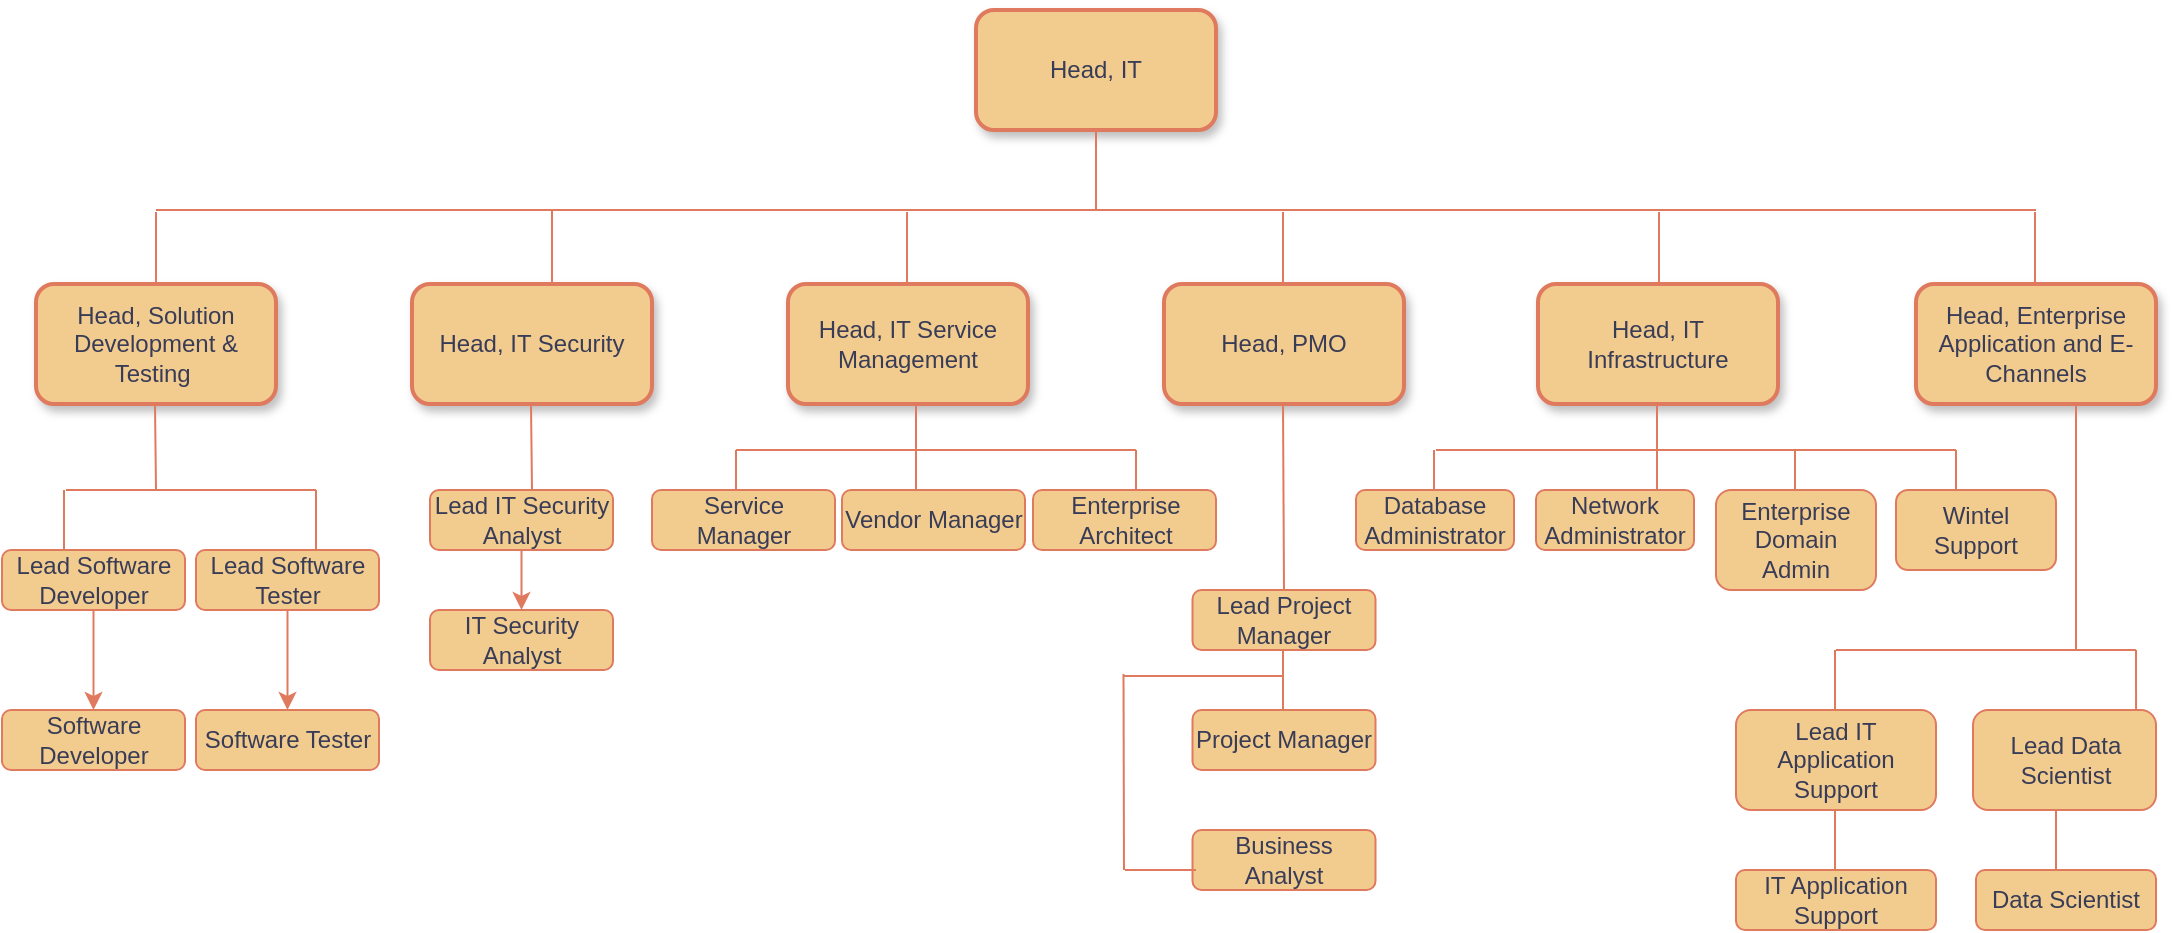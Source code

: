 <mxfile version="23.0.1" type="github">
  <diagram name="Page-1" id="19d8dcba-68ad-dc05-1034-9cf7b2a963f6">
    <mxGraphModel dx="1434" dy="780" grid="0" gridSize="10" guides="1" tooltips="1" connect="1" arrows="1" fold="1" page="1" pageScale="1" pageWidth="1100" pageHeight="850" background="none" math="0" shadow="0">
      <root>
        <mxCell id="0" />
        <mxCell id="1" parent="0" />
        <mxCell id="uepafkn3aEIsYCHWRTWA-61" value="Lead Software Developer" style="rounded=1;whiteSpace=wrap;html=1;labelBackgroundColor=none;fillColor=#F2CC8F;strokeColor=#E07A5F;fontColor=#393C56;" vertex="1" parent="1">
          <mxGeometry x="3" y="310" width="91.5" height="30" as="geometry" />
        </mxCell>
        <mxCell id="uepafkn3aEIsYCHWRTWA-66" value="Software Developer" style="rounded=1;whiteSpace=wrap;html=1;labelBackgroundColor=none;fillColor=#F2CC8F;strokeColor=#E07A5F;fontColor=#393C56;" vertex="1" parent="1">
          <mxGeometry x="3" y="390" width="91.5" height="30" as="geometry" />
        </mxCell>
        <mxCell id="uepafkn3aEIsYCHWRTWA-108" value="" style="group" vertex="1" connectable="0" parent="1">
          <mxGeometry x="20" y="40" width="1060" height="460" as="geometry" />
        </mxCell>
        <mxCell id="uepafkn3aEIsYCHWRTWA-1" value="Head, IT" style="rounded=1;whiteSpace=wrap;html=1;strokeWidth=2;perimeterSpacing=0;glass=0;shadow=1;labelBackgroundColor=none;fillColor=#F2CC8F;strokeColor=#E07A5F;fontColor=#393C56;" vertex="1" parent="uepafkn3aEIsYCHWRTWA-108">
          <mxGeometry x="470" width="120" height="60" as="geometry" />
        </mxCell>
        <mxCell id="uepafkn3aEIsYCHWRTWA-2" value="Head, Solution Development &amp;amp; Testing&amp;nbsp;" style="rounded=1;whiteSpace=wrap;html=1;strokeWidth=2;perimeterSpacing=0;glass=0;shadow=1;labelBackgroundColor=none;fillColor=#F2CC8F;strokeColor=#E07A5F;fontColor=#393C56;" vertex="1" parent="uepafkn3aEIsYCHWRTWA-108">
          <mxGeometry y="137" width="120" height="60" as="geometry" />
        </mxCell>
        <mxCell id="uepafkn3aEIsYCHWRTWA-3" value="Head, IT Security" style="rounded=1;whiteSpace=wrap;html=1;strokeWidth=2;perimeterSpacing=0;glass=0;shadow=1;labelBackgroundColor=none;fillColor=#F2CC8F;strokeColor=#E07A5F;fontColor=#393C56;" vertex="1" parent="uepafkn3aEIsYCHWRTWA-108">
          <mxGeometry x="188" y="137" width="120" height="60" as="geometry" />
        </mxCell>
        <mxCell id="uepafkn3aEIsYCHWRTWA-4" value="Head, IT Service Management" style="rounded=1;whiteSpace=wrap;html=1;strokeWidth=2;perimeterSpacing=0;glass=0;shadow=1;labelBackgroundColor=none;fillColor=#F2CC8F;strokeColor=#E07A5F;fontColor=#393C56;" vertex="1" parent="uepafkn3aEIsYCHWRTWA-108">
          <mxGeometry x="376" y="137" width="120" height="60" as="geometry" />
        </mxCell>
        <mxCell id="uepafkn3aEIsYCHWRTWA-5" value="Head, PMO" style="rounded=1;whiteSpace=wrap;html=1;strokeWidth=2;perimeterSpacing=0;glass=0;shadow=1;labelBackgroundColor=none;fillColor=#F2CC8F;strokeColor=#E07A5F;fontColor=#393C56;" vertex="1" parent="uepafkn3aEIsYCHWRTWA-108">
          <mxGeometry x="564" y="137" width="120" height="60" as="geometry" />
        </mxCell>
        <mxCell id="uepafkn3aEIsYCHWRTWA-6" value="Head, IT Infrastructure" style="rounded=1;whiteSpace=wrap;html=1;strokeWidth=2;perimeterSpacing=0;glass=0;shadow=1;labelBackgroundColor=none;fillColor=#F2CC8F;strokeColor=#E07A5F;fontColor=#393C56;" vertex="1" parent="uepafkn3aEIsYCHWRTWA-108">
          <mxGeometry x="751" y="137" width="120" height="60" as="geometry" />
        </mxCell>
        <mxCell id="uepafkn3aEIsYCHWRTWA-7" value="Head, Enterprise Application and E-Channels" style="rounded=1;whiteSpace=wrap;html=1;strokeWidth=2;perimeterSpacing=0;glass=0;shadow=1;labelBackgroundColor=none;fillColor=#F2CC8F;strokeColor=#E07A5F;fontColor=#393C56;" vertex="1" parent="uepafkn3aEIsYCHWRTWA-108">
          <mxGeometry x="940" y="137" width="120" height="60" as="geometry" />
        </mxCell>
        <mxCell id="uepafkn3aEIsYCHWRTWA-11" value="" style="endArrow=none;html=1;rounded=1;entryX=0.5;entryY=1;entryDx=0;entryDy=0;labelBackgroundColor=none;strokeColor=#E07A5F;fontColor=default;" edge="1" parent="uepafkn3aEIsYCHWRTWA-108" target="uepafkn3aEIsYCHWRTWA-1">
          <mxGeometry width="50" height="50" relative="1" as="geometry">
            <mxPoint x="530" y="100" as="sourcePoint" />
            <mxPoint x="460" y="240" as="targetPoint" />
          </mxGeometry>
        </mxCell>
        <mxCell id="uepafkn3aEIsYCHWRTWA-12" value="" style="endArrow=none;html=1;rounded=1;labelBackgroundColor=none;strokeColor=#E07A5F;fontColor=default;" edge="1" parent="uepafkn3aEIsYCHWRTWA-108">
          <mxGeometry width="50" height="50" relative="1" as="geometry">
            <mxPoint x="258" y="136" as="sourcePoint" />
            <mxPoint x="258" y="100" as="targetPoint" />
          </mxGeometry>
        </mxCell>
        <mxCell id="uepafkn3aEIsYCHWRTWA-13" value="" style="endArrow=none;html=1;rounded=1;labelBackgroundColor=none;strokeColor=#E07A5F;fontColor=default;" edge="1" parent="uepafkn3aEIsYCHWRTWA-108">
          <mxGeometry width="50" height="50" relative="1" as="geometry">
            <mxPoint x="435.5" y="137" as="sourcePoint" />
            <mxPoint x="435.5" y="101" as="targetPoint" />
          </mxGeometry>
        </mxCell>
        <mxCell id="uepafkn3aEIsYCHWRTWA-14" value="" style="endArrow=none;html=1;rounded=1;labelBackgroundColor=none;strokeColor=#E07A5F;fontColor=default;" edge="1" parent="uepafkn3aEIsYCHWRTWA-108">
          <mxGeometry width="50" height="50" relative="1" as="geometry">
            <mxPoint x="623.5" y="137" as="sourcePoint" />
            <mxPoint x="623.5" y="101" as="targetPoint" />
          </mxGeometry>
        </mxCell>
        <mxCell id="uepafkn3aEIsYCHWRTWA-15" value="" style="endArrow=none;html=1;rounded=1;labelBackgroundColor=none;strokeColor=#E07A5F;fontColor=default;" edge="1" parent="uepafkn3aEIsYCHWRTWA-108">
          <mxGeometry width="50" height="50" relative="1" as="geometry">
            <mxPoint x="811.5" y="137" as="sourcePoint" />
            <mxPoint x="811.5" y="101" as="targetPoint" />
          </mxGeometry>
        </mxCell>
        <mxCell id="uepafkn3aEIsYCHWRTWA-16" value="" style="endArrow=none;html=1;rounded=1;labelBackgroundColor=none;strokeColor=#E07A5F;fontColor=default;" edge="1" parent="uepafkn3aEIsYCHWRTWA-108">
          <mxGeometry width="50" height="50" relative="1" as="geometry">
            <mxPoint x="60" y="100" as="sourcePoint" />
            <mxPoint x="1000" y="100" as="targetPoint" />
          </mxGeometry>
        </mxCell>
        <mxCell id="uepafkn3aEIsYCHWRTWA-17" value="" style="endArrow=none;html=1;rounded=1;labelBackgroundColor=none;strokeColor=#E07A5F;fontColor=default;" edge="1" parent="uepafkn3aEIsYCHWRTWA-108">
          <mxGeometry width="50" height="50" relative="1" as="geometry">
            <mxPoint x="999.5" y="137" as="sourcePoint" />
            <mxPoint x="999.5" y="101" as="targetPoint" />
          </mxGeometry>
        </mxCell>
        <mxCell id="uepafkn3aEIsYCHWRTWA-18" value="" style="endArrow=none;html=1;rounded=1;labelBackgroundColor=none;strokeColor=#E07A5F;fontColor=default;" edge="1" parent="uepafkn3aEIsYCHWRTWA-108">
          <mxGeometry width="50" height="50" relative="1" as="geometry">
            <mxPoint x="60" y="137" as="sourcePoint" />
            <mxPoint x="60" y="101" as="targetPoint" />
          </mxGeometry>
        </mxCell>
        <mxCell id="uepafkn3aEIsYCHWRTWA-19" value="" style="endArrow=none;html=1;rounded=1;labelBackgroundColor=none;strokeColor=#E07A5F;fontColor=default;" edge="1" parent="uepafkn3aEIsYCHWRTWA-108">
          <mxGeometry width="50" height="50" relative="1" as="geometry">
            <mxPoint x="60" y="240" as="sourcePoint" />
            <mxPoint x="59.5" y="197" as="targetPoint" />
          </mxGeometry>
        </mxCell>
        <mxCell id="uepafkn3aEIsYCHWRTWA-20" value="" style="endArrow=none;html=1;rounded=1;labelBackgroundColor=none;strokeColor=#E07A5F;fontColor=default;" edge="1" parent="uepafkn3aEIsYCHWRTWA-108">
          <mxGeometry width="50" height="50" relative="1" as="geometry">
            <mxPoint x="15" y="240" as="sourcePoint" />
            <mxPoint x="140" y="240" as="targetPoint" />
          </mxGeometry>
        </mxCell>
        <mxCell id="uepafkn3aEIsYCHWRTWA-22" value="" style="endArrow=none;html=1;rounded=1;labelBackgroundColor=none;strokeColor=#E07A5F;fontColor=default;" edge="1" parent="uepafkn3aEIsYCHWRTWA-108">
          <mxGeometry width="50" height="50" relative="1" as="geometry">
            <mxPoint x="248" y="240" as="sourcePoint" />
            <mxPoint x="247.5" y="197" as="targetPoint" />
          </mxGeometry>
        </mxCell>
        <mxCell id="uepafkn3aEIsYCHWRTWA-30" value="" style="endArrow=none;html=1;rounded=1;labelBackgroundColor=none;strokeColor=#E07A5F;fontColor=default;" edge="1" parent="uepafkn3aEIsYCHWRTWA-108">
          <mxGeometry width="50" height="50" relative="1" as="geometry">
            <mxPoint x="624" y="290" as="sourcePoint" />
            <mxPoint x="623.5" y="197" as="targetPoint" />
          </mxGeometry>
        </mxCell>
        <mxCell id="uepafkn3aEIsYCHWRTWA-34" value="Database Administrator" style="rounded=1;whiteSpace=wrap;html=1;labelBackgroundColor=none;fillColor=#F2CC8F;strokeColor=#E07A5F;fontColor=#393C56;" vertex="1" parent="uepafkn3aEIsYCHWRTWA-108">
          <mxGeometry x="660" y="240" width="79" height="30" as="geometry" />
        </mxCell>
        <mxCell id="uepafkn3aEIsYCHWRTWA-42" value="Network Administrator" style="rounded=1;whiteSpace=wrap;html=1;labelBackgroundColor=none;fillColor=#F2CC8F;strokeColor=#E07A5F;fontColor=#393C56;" vertex="1" parent="uepafkn3aEIsYCHWRTWA-108">
          <mxGeometry x="750" y="240" width="79" height="30" as="geometry" />
        </mxCell>
        <mxCell id="uepafkn3aEIsYCHWRTWA-46" value="Enterprise Domain Admin" style="rounded=1;whiteSpace=wrap;html=1;labelBackgroundColor=none;fillColor=#F2CC8F;strokeColor=#E07A5F;fontColor=#393C56;" vertex="1" parent="uepafkn3aEIsYCHWRTWA-108">
          <mxGeometry x="840" y="240" width="80" height="50" as="geometry" />
        </mxCell>
        <mxCell id="uepafkn3aEIsYCHWRTWA-48" value="Wintel Support" style="rounded=1;whiteSpace=wrap;html=1;labelBackgroundColor=none;fillColor=#F2CC8F;strokeColor=#E07A5F;fontColor=#393C56;" vertex="1" parent="uepafkn3aEIsYCHWRTWA-108">
          <mxGeometry x="930" y="240" width="80" height="40" as="geometry" />
        </mxCell>
        <mxCell id="uepafkn3aEIsYCHWRTWA-50" value="Lead IT Security Analyst" style="rounded=1;whiteSpace=wrap;html=1;labelBackgroundColor=none;fillColor=#F2CC8F;strokeColor=#E07A5F;fontColor=#393C56;" vertex="1" parent="uepafkn3aEIsYCHWRTWA-108">
          <mxGeometry x="197" y="240" width="91.5" height="30" as="geometry" />
        </mxCell>
        <mxCell id="uepafkn3aEIsYCHWRTWA-51" value="IT Security Analyst" style="rounded=1;whiteSpace=wrap;html=1;labelBackgroundColor=none;fillColor=#F2CC8F;strokeColor=#E07A5F;fontColor=#393C56;" vertex="1" parent="uepafkn3aEIsYCHWRTWA-108">
          <mxGeometry x="197" y="300" width="91.5" height="30" as="geometry" />
        </mxCell>
        <mxCell id="uepafkn3aEIsYCHWRTWA-77" value="" style="edgeStyle=orthogonalEdgeStyle;rounded=1;orthogonalLoop=1;jettySize=auto;html=1;labelBackgroundColor=none;strokeColor=#E07A5F;fontColor=default;" edge="1" parent="uepafkn3aEIsYCHWRTWA-108" source="uepafkn3aEIsYCHWRTWA-50" target="uepafkn3aEIsYCHWRTWA-51">
          <mxGeometry relative="1" as="geometry" />
        </mxCell>
        <mxCell id="uepafkn3aEIsYCHWRTWA-53" value="Service Manager" style="rounded=1;whiteSpace=wrap;html=1;labelBackgroundColor=none;fillColor=#F2CC8F;strokeColor=#E07A5F;fontColor=#393C56;" vertex="1" parent="uepafkn3aEIsYCHWRTWA-108">
          <mxGeometry x="308" y="240" width="91.5" height="30" as="geometry" />
        </mxCell>
        <mxCell id="uepafkn3aEIsYCHWRTWA-55" value="Vendor Manager" style="rounded=1;whiteSpace=wrap;html=1;labelBackgroundColor=none;fillColor=#F2CC8F;strokeColor=#E07A5F;fontColor=#393C56;" vertex="1" parent="uepafkn3aEIsYCHWRTWA-108">
          <mxGeometry x="403" y="240" width="91.5" height="30" as="geometry" />
        </mxCell>
        <mxCell id="uepafkn3aEIsYCHWRTWA-58" value="Enterprise Architect" style="rounded=1;whiteSpace=wrap;html=1;labelBackgroundColor=none;fillColor=#F2CC8F;strokeColor=#E07A5F;fontColor=#393C56;" vertex="1" parent="uepafkn3aEIsYCHWRTWA-108">
          <mxGeometry x="498.5" y="240" width="91.5" height="30" as="geometry" />
        </mxCell>
        <mxCell id="uepafkn3aEIsYCHWRTWA-67" value="" style="edgeStyle=orthogonalEdgeStyle;rounded=1;orthogonalLoop=1;jettySize=auto;html=1;labelBackgroundColor=none;strokeColor=#E07A5F;fontColor=default;" edge="1" parent="uepafkn3aEIsYCHWRTWA-108" source="uepafkn3aEIsYCHWRTWA-61" target="uepafkn3aEIsYCHWRTWA-66">
          <mxGeometry relative="1" as="geometry" />
        </mxCell>
        <mxCell id="uepafkn3aEIsYCHWRTWA-62" value="Lead Software Tester" style="rounded=1;whiteSpace=wrap;html=1;labelBackgroundColor=none;fillColor=#F2CC8F;strokeColor=#E07A5F;fontColor=#393C56;" vertex="1" parent="uepafkn3aEIsYCHWRTWA-108">
          <mxGeometry x="80" y="270" width="91.5" height="30" as="geometry" />
        </mxCell>
        <mxCell id="uepafkn3aEIsYCHWRTWA-64" value="Software Tester" style="rounded=1;whiteSpace=wrap;html=1;labelBackgroundColor=none;fillColor=#F2CC8F;strokeColor=#E07A5F;fontColor=#393C56;" vertex="1" parent="uepafkn3aEIsYCHWRTWA-108">
          <mxGeometry x="80" y="350" width="91.5" height="30" as="geometry" />
        </mxCell>
        <mxCell id="uepafkn3aEIsYCHWRTWA-65" value="" style="edgeStyle=orthogonalEdgeStyle;rounded=1;orthogonalLoop=1;jettySize=auto;html=1;labelBackgroundColor=none;strokeColor=#E07A5F;fontColor=default;" edge="1" parent="uepafkn3aEIsYCHWRTWA-108" source="uepafkn3aEIsYCHWRTWA-62" target="uepafkn3aEIsYCHWRTWA-64">
          <mxGeometry relative="1" as="geometry" />
        </mxCell>
        <mxCell id="uepafkn3aEIsYCHWRTWA-68" value="" style="endArrow=none;html=1;rounded=1;labelBackgroundColor=none;strokeColor=#E07A5F;fontColor=default;" edge="1" parent="uepafkn3aEIsYCHWRTWA-108">
          <mxGeometry width="50" height="50" relative="1" as="geometry">
            <mxPoint x="140" y="270" as="sourcePoint" />
            <mxPoint x="140" y="240" as="targetPoint" />
          </mxGeometry>
        </mxCell>
        <mxCell id="uepafkn3aEIsYCHWRTWA-69" value="" style="endArrow=none;html=1;rounded=1;labelBackgroundColor=none;strokeColor=#E07A5F;fontColor=default;" edge="1" parent="uepafkn3aEIsYCHWRTWA-108">
          <mxGeometry width="50" height="50" relative="1" as="geometry">
            <mxPoint x="14" y="270" as="sourcePoint" />
            <mxPoint x="14" y="240" as="targetPoint" />
          </mxGeometry>
        </mxCell>
        <mxCell id="uepafkn3aEIsYCHWRTWA-70" value="" style="endArrow=none;html=1;rounded=1;labelBackgroundColor=none;strokeColor=#E07A5F;fontColor=default;" edge="1" parent="uepafkn3aEIsYCHWRTWA-108">
          <mxGeometry width="50" height="50" relative="1" as="geometry">
            <mxPoint x="350" y="220" as="sourcePoint" />
            <mxPoint x="550" y="220" as="targetPoint" />
          </mxGeometry>
        </mxCell>
        <mxCell id="uepafkn3aEIsYCHWRTWA-72" value="" style="endArrow=none;html=1;rounded=1;labelBackgroundColor=none;strokeColor=#E07A5F;fontColor=default;" edge="1" parent="uepafkn3aEIsYCHWRTWA-108">
          <mxGeometry width="50" height="50" relative="1" as="geometry">
            <mxPoint x="550" y="220" as="sourcePoint" />
            <mxPoint x="550" y="240" as="targetPoint" />
          </mxGeometry>
        </mxCell>
        <mxCell id="uepafkn3aEIsYCHWRTWA-74" value="" style="endArrow=none;html=1;rounded=1;labelBackgroundColor=none;strokeColor=#E07A5F;fontColor=default;" edge="1" parent="uepafkn3aEIsYCHWRTWA-108">
          <mxGeometry width="50" height="50" relative="1" as="geometry">
            <mxPoint x="440" y="220" as="sourcePoint" />
            <mxPoint x="440" y="240" as="targetPoint" />
          </mxGeometry>
        </mxCell>
        <mxCell id="uepafkn3aEIsYCHWRTWA-75" value="" style="endArrow=none;html=1;rounded=1;labelBackgroundColor=none;strokeColor=#E07A5F;fontColor=default;" edge="1" parent="uepafkn3aEIsYCHWRTWA-108">
          <mxGeometry width="50" height="50" relative="1" as="geometry">
            <mxPoint x="350" y="220" as="sourcePoint" />
            <mxPoint x="350" y="240" as="targetPoint" />
          </mxGeometry>
        </mxCell>
        <mxCell id="uepafkn3aEIsYCHWRTWA-78" value="" style="endArrow=none;html=1;rounded=1;labelBackgroundColor=none;strokeColor=#E07A5F;fontColor=default;" edge="1" parent="uepafkn3aEIsYCHWRTWA-108">
          <mxGeometry width="50" height="50" relative="1" as="geometry">
            <mxPoint x="440" y="197" as="sourcePoint" />
            <mxPoint x="440" y="220" as="targetPoint" />
          </mxGeometry>
        </mxCell>
        <mxCell id="uepafkn3aEIsYCHWRTWA-79" value="Lead Project Manager" style="rounded=1;whiteSpace=wrap;html=1;labelBackgroundColor=none;fillColor=#F2CC8F;strokeColor=#E07A5F;fontColor=#393C56;" vertex="1" parent="uepafkn3aEIsYCHWRTWA-108">
          <mxGeometry x="578.25" y="290" width="91.5" height="30" as="geometry" />
        </mxCell>
        <mxCell id="uepafkn3aEIsYCHWRTWA-80" value="Project Manager" style="rounded=1;whiteSpace=wrap;html=1;labelBackgroundColor=none;fillColor=#F2CC8F;strokeColor=#E07A5F;fontColor=#393C56;" vertex="1" parent="uepafkn3aEIsYCHWRTWA-108">
          <mxGeometry x="578.25" y="350" width="91.5" height="30" as="geometry" />
        </mxCell>
        <mxCell id="uepafkn3aEIsYCHWRTWA-82" value="Business Analyst" style="rounded=1;whiteSpace=wrap;html=1;labelBackgroundColor=none;fillColor=#F2CC8F;strokeColor=#E07A5F;fontColor=#393C56;" vertex="1" parent="uepafkn3aEIsYCHWRTWA-108">
          <mxGeometry x="578.25" y="410" width="91.5" height="30" as="geometry" />
        </mxCell>
        <mxCell id="uepafkn3aEIsYCHWRTWA-84" value="" style="endArrow=none;html=1;rounded=1;labelBackgroundColor=none;strokeColor=#E07A5F;fontColor=default;" edge="1" parent="uepafkn3aEIsYCHWRTWA-108">
          <mxGeometry width="50" height="50" relative="1" as="geometry">
            <mxPoint x="700" y="220" as="sourcePoint" />
            <mxPoint x="960" y="220" as="targetPoint" />
          </mxGeometry>
        </mxCell>
        <mxCell id="uepafkn3aEIsYCHWRTWA-85" value="" style="endArrow=none;html=1;rounded=1;labelBackgroundColor=none;strokeColor=#E07A5F;fontColor=default;" edge="1" parent="uepafkn3aEIsYCHWRTWA-108">
          <mxGeometry width="50" height="50" relative="1" as="geometry">
            <mxPoint x="810.5" y="197" as="sourcePoint" />
            <mxPoint x="810.5" y="220" as="targetPoint" />
          </mxGeometry>
        </mxCell>
        <mxCell id="uepafkn3aEIsYCHWRTWA-86" value="" style="endArrow=none;html=1;rounded=1;labelBackgroundColor=none;strokeColor=#E07A5F;fontColor=default;" edge="1" parent="uepafkn3aEIsYCHWRTWA-108">
          <mxGeometry width="50" height="50" relative="1" as="geometry">
            <mxPoint x="699" y="220" as="sourcePoint" />
            <mxPoint x="699" y="240" as="targetPoint" />
          </mxGeometry>
        </mxCell>
        <mxCell id="uepafkn3aEIsYCHWRTWA-87" value="" style="endArrow=none;html=1;rounded=1;labelBackgroundColor=none;strokeColor=#E07A5F;fontColor=default;" edge="1" parent="uepafkn3aEIsYCHWRTWA-108">
          <mxGeometry width="50" height="50" relative="1" as="geometry">
            <mxPoint x="810.5" y="220" as="sourcePoint" />
            <mxPoint x="810.5" y="240" as="targetPoint" />
          </mxGeometry>
        </mxCell>
        <mxCell id="uepafkn3aEIsYCHWRTWA-88" value="" style="endArrow=none;html=1;rounded=1;labelBackgroundColor=none;strokeColor=#E07A5F;fontColor=default;" edge="1" parent="uepafkn3aEIsYCHWRTWA-108">
          <mxGeometry width="50" height="50" relative="1" as="geometry">
            <mxPoint x="879.5" y="220" as="sourcePoint" />
            <mxPoint x="879.5" y="240" as="targetPoint" />
          </mxGeometry>
        </mxCell>
        <mxCell id="uepafkn3aEIsYCHWRTWA-89" value="" style="endArrow=none;html=1;rounded=1;labelBackgroundColor=none;strokeColor=#E07A5F;fontColor=default;" edge="1" parent="uepafkn3aEIsYCHWRTWA-108">
          <mxGeometry width="50" height="50" relative="1" as="geometry">
            <mxPoint x="960" y="220" as="sourcePoint" />
            <mxPoint x="960" y="240" as="targetPoint" />
          </mxGeometry>
        </mxCell>
        <mxCell id="uepafkn3aEIsYCHWRTWA-90" value="" style="endArrow=none;html=1;rounded=1;labelBackgroundColor=none;strokeColor=#E07A5F;fontColor=default;" edge="1" parent="uepafkn3aEIsYCHWRTWA-108">
          <mxGeometry width="50" height="50" relative="1" as="geometry">
            <mxPoint x="1020" y="320" as="sourcePoint" />
            <mxPoint x="1020" y="197" as="targetPoint" />
          </mxGeometry>
        </mxCell>
        <mxCell id="uepafkn3aEIsYCHWRTWA-91" value="" style="endArrow=none;html=1;rounded=1;labelBackgroundColor=none;strokeColor=#E07A5F;fontColor=default;" edge="1" parent="uepafkn3aEIsYCHWRTWA-108">
          <mxGeometry width="50" height="50" relative="1" as="geometry">
            <mxPoint x="900" y="320" as="sourcePoint" />
            <mxPoint x="1050" y="320" as="targetPoint" />
          </mxGeometry>
        </mxCell>
        <mxCell id="uepafkn3aEIsYCHWRTWA-92" value="IT Application Support" style="rounded=1;whiteSpace=wrap;html=1;labelBackgroundColor=none;fillColor=#F2CC8F;strokeColor=#E07A5F;fontColor=#393C56;" vertex="1" parent="uepafkn3aEIsYCHWRTWA-108">
          <mxGeometry x="850" y="430" width="100" height="30" as="geometry" />
        </mxCell>
        <mxCell id="uepafkn3aEIsYCHWRTWA-93" value="Lead IT Application Support" style="rounded=1;whiteSpace=wrap;html=1;labelBackgroundColor=none;fillColor=#F2CC8F;strokeColor=#E07A5F;fontColor=#393C56;" vertex="1" parent="uepafkn3aEIsYCHWRTWA-108">
          <mxGeometry x="850" y="350" width="100" height="50" as="geometry" />
        </mxCell>
        <mxCell id="uepafkn3aEIsYCHWRTWA-94" value="Lead Data Scientist" style="rounded=1;whiteSpace=wrap;html=1;labelBackgroundColor=none;fillColor=#F2CC8F;strokeColor=#E07A5F;fontColor=#393C56;" vertex="1" parent="uepafkn3aEIsYCHWRTWA-108">
          <mxGeometry x="968.5" y="350" width="91.5" height="50" as="geometry" />
        </mxCell>
        <mxCell id="uepafkn3aEIsYCHWRTWA-95" value="Data Scientist" style="rounded=1;whiteSpace=wrap;html=1;labelBackgroundColor=none;fillColor=#F2CC8F;strokeColor=#E07A5F;fontColor=#393C56;" vertex="1" parent="uepafkn3aEIsYCHWRTWA-108">
          <mxGeometry x="970" y="430" width="90" height="30" as="geometry" />
        </mxCell>
        <mxCell id="uepafkn3aEIsYCHWRTWA-97" value="" style="endArrow=none;html=1;rounded=1;entryX=0.891;entryY=0;entryDx=0;entryDy=0;entryPerimeter=0;labelBackgroundColor=none;strokeColor=#E07A5F;fontColor=default;" edge="1" parent="uepafkn3aEIsYCHWRTWA-108" target="uepafkn3aEIsYCHWRTWA-94">
          <mxGeometry width="50" height="50" relative="1" as="geometry">
            <mxPoint x="1050" y="320" as="sourcePoint" />
            <mxPoint x="1050" y="340" as="targetPoint" />
          </mxGeometry>
        </mxCell>
        <mxCell id="uepafkn3aEIsYCHWRTWA-98" value="" style="endArrow=none;html=1;rounded=1;entryX=0.891;entryY=0;entryDx=0;entryDy=0;entryPerimeter=0;labelBackgroundColor=none;strokeColor=#E07A5F;fontColor=default;" edge="1" parent="uepafkn3aEIsYCHWRTWA-108">
          <mxGeometry width="50" height="50" relative="1" as="geometry">
            <mxPoint x="899.5" y="320" as="sourcePoint" />
            <mxPoint x="899.5" y="350" as="targetPoint" />
          </mxGeometry>
        </mxCell>
        <mxCell id="uepafkn3aEIsYCHWRTWA-99" value="" style="endArrow=none;html=1;rounded=1;entryX=0.891;entryY=0;entryDx=0;entryDy=0;entryPerimeter=0;labelBackgroundColor=none;strokeColor=#E07A5F;fontColor=default;" edge="1" parent="uepafkn3aEIsYCHWRTWA-108">
          <mxGeometry width="50" height="50" relative="1" as="geometry">
            <mxPoint x="899.5" y="400" as="sourcePoint" />
            <mxPoint x="899.5" y="430" as="targetPoint" />
          </mxGeometry>
        </mxCell>
        <mxCell id="uepafkn3aEIsYCHWRTWA-100" value="" style="endArrow=none;html=1;rounded=1;entryX=0.891;entryY=0;entryDx=0;entryDy=0;entryPerimeter=0;labelBackgroundColor=none;strokeColor=#E07A5F;fontColor=default;" edge="1" parent="uepafkn3aEIsYCHWRTWA-108">
          <mxGeometry width="50" height="50" relative="1" as="geometry">
            <mxPoint x="1010" y="400" as="sourcePoint" />
            <mxPoint x="1010" y="430" as="targetPoint" />
          </mxGeometry>
        </mxCell>
        <mxCell id="uepafkn3aEIsYCHWRTWA-101" value="" style="endArrow=none;html=1;rounded=1;entryX=0.891;entryY=0;entryDx=0;entryDy=0;entryPerimeter=0;labelBackgroundColor=none;strokeColor=#E07A5F;fontColor=default;" edge="1" parent="uepafkn3aEIsYCHWRTWA-108">
          <mxGeometry width="50" height="50" relative="1" as="geometry">
            <mxPoint x="623.5" y="320" as="sourcePoint" />
            <mxPoint x="623.5" y="350" as="targetPoint" />
          </mxGeometry>
        </mxCell>
        <mxCell id="uepafkn3aEIsYCHWRTWA-103" value="" style="endArrow=none;html=1;rounded=1;labelBackgroundColor=none;strokeColor=#E07A5F;fontColor=default;" edge="1" parent="uepafkn3aEIsYCHWRTWA-108">
          <mxGeometry width="50" height="50" relative="1" as="geometry">
            <mxPoint x="544" y="333" as="sourcePoint" />
            <mxPoint x="624" y="333" as="targetPoint" />
          </mxGeometry>
        </mxCell>
        <mxCell id="uepafkn3aEIsYCHWRTWA-104" value="" style="endArrow=none;html=1;rounded=1;labelBackgroundColor=none;strokeColor=#E07A5F;fontColor=default;" edge="1" parent="uepafkn3aEIsYCHWRTWA-108">
          <mxGeometry width="50" height="50" relative="1" as="geometry">
            <mxPoint x="544" y="430" as="sourcePoint" />
            <mxPoint x="543.75" y="332" as="targetPoint" />
          </mxGeometry>
        </mxCell>
        <mxCell id="uepafkn3aEIsYCHWRTWA-107" value="" style="endArrow=none;html=1;rounded=1;labelBackgroundColor=none;strokeColor=#E07A5F;fontColor=default;" edge="1" parent="uepafkn3aEIsYCHWRTWA-108">
          <mxGeometry width="50" height="50" relative="1" as="geometry">
            <mxPoint x="580" y="430" as="sourcePoint" />
            <mxPoint x="544.5" y="430" as="targetPoint" />
          </mxGeometry>
        </mxCell>
      </root>
    </mxGraphModel>
  </diagram>
</mxfile>

